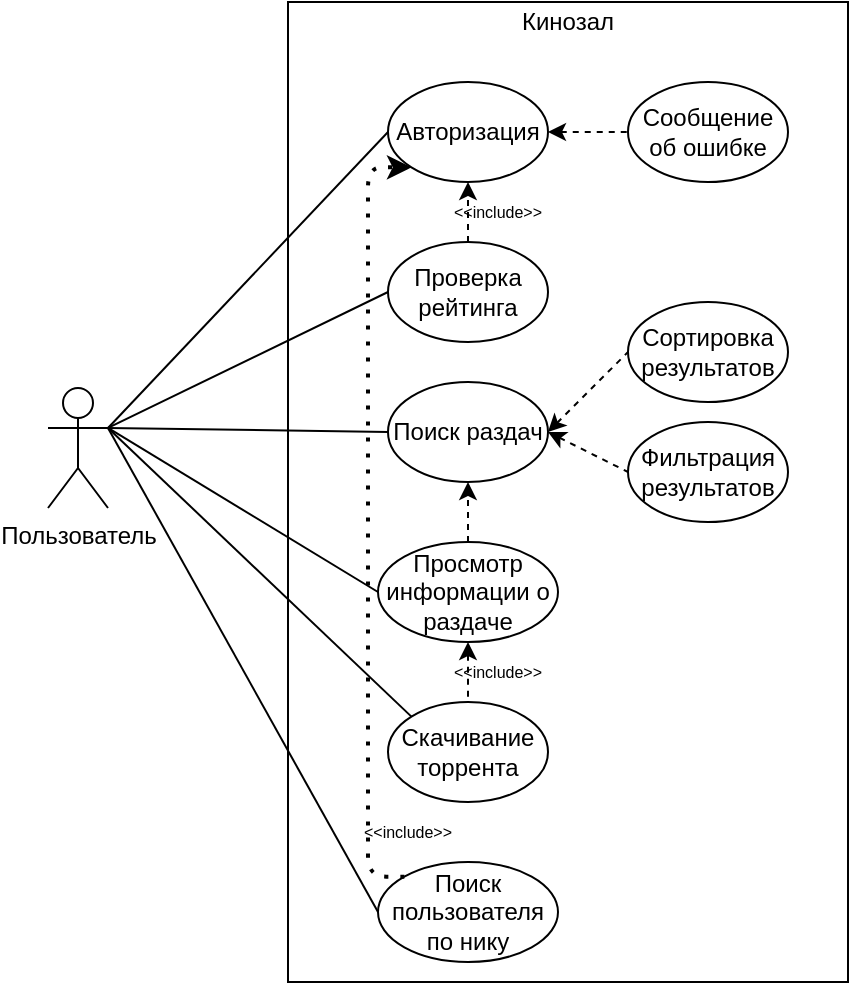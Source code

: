 <mxfile version="13.8.0" type="device"><diagram id="NdgotXNriXLIu50uAcod" name="Page-1"><mxGraphModel dx="788" dy="454" grid="1" gridSize="10" guides="1" tooltips="1" connect="1" arrows="1" fold="1" page="1" pageScale="1" pageWidth="850" pageHeight="1100" math="0" shadow="0"><root><mxCell id="0"/><mxCell id="1" parent="0"/><mxCell id="jqbstgjeOCV-jRLIEqy_-1" value="&lt;div&gt;Пользователь&lt;/div&gt;" style="shape=umlActor;verticalLabelPosition=bottom;verticalAlign=top;html=1;outlineConnect=0;" vertex="1" parent="1"><mxGeometry x="80" y="313" width="30" height="60" as="geometry"/></mxCell><mxCell id="jqbstgjeOCV-jRLIEqy_-2" value="" style="rounded=0;whiteSpace=wrap;html=1;" vertex="1" parent="1"><mxGeometry x="200" y="120" width="280" height="490" as="geometry"/></mxCell><mxCell id="jqbstgjeOCV-jRLIEqy_-3" value="&lt;div&gt;Кинозал&lt;/div&gt;" style="text;html=1;strokeColor=none;fillColor=none;align=center;verticalAlign=middle;whiteSpace=wrap;rounded=0;" vertex="1" parent="1"><mxGeometry x="320" y="120" width="40" height="20" as="geometry"/></mxCell><mxCell id="jqbstgjeOCV-jRLIEqy_-4" value="&lt;div&gt;Авторизация&lt;/div&gt;" style="ellipse;whiteSpace=wrap;html=1;" vertex="1" parent="1"><mxGeometry x="250" y="160" width="80" height="50" as="geometry"/></mxCell><mxCell id="jqbstgjeOCV-jRLIEqy_-5" value="" style="endArrow=none;html=1;entryX=0;entryY=0.5;entryDx=0;entryDy=0;exitX=1;exitY=0.333;exitDx=0;exitDy=0;exitPerimeter=0;" edge="1" parent="1" source="jqbstgjeOCV-jRLIEqy_-1" target="jqbstgjeOCV-jRLIEqy_-4"><mxGeometry width="50" height="50" relative="1" as="geometry"><mxPoint x="190" y="600" as="sourcePoint"/><mxPoint x="240" y="550" as="targetPoint"/></mxGeometry></mxCell><mxCell id="jqbstgjeOCV-jRLIEqy_-7" value="Проверка рейтинга" style="ellipse;whiteSpace=wrap;html=1;" vertex="1" parent="1"><mxGeometry x="250" y="240" width="80" height="50" as="geometry"/></mxCell><mxCell id="jqbstgjeOCV-jRLIEqy_-8" value="" style="endArrow=none;html=1;entryX=0;entryY=0.5;entryDx=0;entryDy=0;exitX=1;exitY=0.333;exitDx=0;exitDy=0;exitPerimeter=0;" edge="1" parent="1" source="jqbstgjeOCV-jRLIEqy_-1" target="jqbstgjeOCV-jRLIEqy_-7"><mxGeometry width="50" height="50" relative="1" as="geometry"><mxPoint x="190" y="600" as="sourcePoint"/><mxPoint x="240" y="550" as="targetPoint"/></mxGeometry></mxCell><mxCell id="jqbstgjeOCV-jRLIEqy_-10" value="Поиск раздач" style="ellipse;whiteSpace=wrap;html=1;" vertex="1" parent="1"><mxGeometry x="250" y="310" width="80" height="50" as="geometry"/></mxCell><mxCell id="jqbstgjeOCV-jRLIEqy_-11" value="" style="endArrow=none;html=1;entryX=0;entryY=0.5;entryDx=0;entryDy=0;exitX=1;exitY=0.333;exitDx=0;exitDy=0;exitPerimeter=0;" edge="1" parent="1" source="jqbstgjeOCV-jRLIEqy_-1" target="jqbstgjeOCV-jRLIEqy_-10"><mxGeometry width="50" height="50" relative="1" as="geometry"><mxPoint x="190" y="600" as="sourcePoint"/><mxPoint x="240" y="550" as="targetPoint"/></mxGeometry></mxCell><mxCell id="jqbstgjeOCV-jRLIEqy_-13" value="Сообщение об ошибке" style="ellipse;whiteSpace=wrap;html=1;" vertex="1" parent="1"><mxGeometry x="370" y="160" width="80" height="50" as="geometry"/></mxCell><mxCell id="jqbstgjeOCV-jRLIEqy_-14" value="" style="endArrow=none;dashed=1;html=1;entryX=0;entryY=0.5;entryDx=0;entryDy=0;exitX=1;exitY=0.5;exitDx=0;exitDy=0;endFill=0;startArrow=classic;startFill=1;" edge="1" parent="1" source="jqbstgjeOCV-jRLIEqy_-4" target="jqbstgjeOCV-jRLIEqy_-13"><mxGeometry width="50" height="50" relative="1" as="geometry"><mxPoint x="310" y="470" as="sourcePoint"/><mxPoint x="360" y="420" as="targetPoint"/></mxGeometry></mxCell><mxCell id="jqbstgjeOCV-jRLIEqy_-17" value="Фильтрация результатов" style="ellipse;whiteSpace=wrap;html=1;" vertex="1" parent="1"><mxGeometry x="370" y="330" width="80" height="50" as="geometry"/></mxCell><mxCell id="jqbstgjeOCV-jRLIEqy_-18" value="" style="endArrow=none;dashed=1;html=1;entryX=0;entryY=0.5;entryDx=0;entryDy=0;exitX=1;exitY=0.5;exitDx=0;exitDy=0;startArrow=classic;startFill=1;" edge="1" parent="1" source="jqbstgjeOCV-jRLIEqy_-10" target="jqbstgjeOCV-jRLIEqy_-17"><mxGeometry width="50" height="50" relative="1" as="geometry"><mxPoint x="300" y="410" as="sourcePoint"/><mxPoint x="350" y="360" as="targetPoint"/></mxGeometry></mxCell><mxCell id="jqbstgjeOCV-jRLIEqy_-19" value="Сортировка результатов" style="ellipse;whiteSpace=wrap;html=1;" vertex="1" parent="1"><mxGeometry x="370" y="270" width="80" height="50" as="geometry"/></mxCell><mxCell id="jqbstgjeOCV-jRLIEqy_-20" value="" style="endArrow=none;dashed=1;html=1;entryX=0;entryY=0.5;entryDx=0;entryDy=0;exitX=1;exitY=0.5;exitDx=0;exitDy=0;startArrow=classic;startFill=1;" edge="1" parent="1" source="jqbstgjeOCV-jRLIEqy_-10" target="jqbstgjeOCV-jRLIEqy_-19"><mxGeometry width="50" height="50" relative="1" as="geometry"><mxPoint x="300" y="440" as="sourcePoint"/><mxPoint x="350" y="390" as="targetPoint"/></mxGeometry></mxCell><mxCell id="jqbstgjeOCV-jRLIEqy_-21" value="" style="endArrow=classic;dashed=1;html=1;exitX=0.5;exitY=0;exitDx=0;exitDy=0;entryX=0.5;entryY=1;entryDx=0;entryDy=0;endFill=1;" edge="1" parent="1" source="jqbstgjeOCV-jRLIEqy_-7" target="jqbstgjeOCV-jRLIEqy_-4"><mxGeometry width="50" height="50" relative="1" as="geometry"><mxPoint x="300" y="420" as="sourcePoint"/><mxPoint x="350" y="370" as="targetPoint"/></mxGeometry></mxCell><mxCell id="jqbstgjeOCV-jRLIEqy_-22" value="&amp;lt;&amp;lt;include&amp;gt;&amp;gt;" style="text;html=1;strokeColor=none;fillColor=none;align=center;verticalAlign=middle;whiteSpace=wrap;rounded=0;fontSize=8;" vertex="1" parent="1"><mxGeometry x="290" y="220" width="30" height="10" as="geometry"/></mxCell><mxCell id="jqbstgjeOCV-jRLIEqy_-25" value="Просмотр информации о раздаче" style="ellipse;whiteSpace=wrap;html=1;" vertex="1" parent="1"><mxGeometry x="245" y="390" width="90" height="50" as="geometry"/></mxCell><mxCell id="jqbstgjeOCV-jRLIEqy_-26" value="" style="endArrow=none;html=1;fontSize=8;exitX=1;exitY=0.333;exitDx=0;exitDy=0;exitPerimeter=0;entryX=0;entryY=0.5;entryDx=0;entryDy=0;" edge="1" parent="1" source="jqbstgjeOCV-jRLIEqy_-1" target="jqbstgjeOCV-jRLIEqy_-25"><mxGeometry width="50" height="50" relative="1" as="geometry"><mxPoint x="340" y="390" as="sourcePoint"/><mxPoint x="390" y="340" as="targetPoint"/></mxGeometry></mxCell><mxCell id="jqbstgjeOCV-jRLIEqy_-29" value="" style="endArrow=classic;dashed=1;html=1;fontSize=8;entryX=0.5;entryY=1;entryDx=0;entryDy=0;exitX=0.5;exitY=0;exitDx=0;exitDy=0;endFill=1;" edge="1" parent="1" source="jqbstgjeOCV-jRLIEqy_-25" target="jqbstgjeOCV-jRLIEqy_-10"><mxGeometry width="50" height="50" relative="1" as="geometry"><mxPoint x="340" y="390" as="sourcePoint"/><mxPoint x="390" y="340" as="targetPoint"/></mxGeometry></mxCell><mxCell id="jqbstgjeOCV-jRLIEqy_-30" value="Скачивание торрента" style="ellipse;whiteSpace=wrap;html=1;" vertex="1" parent="1"><mxGeometry x="250" y="470" width="80" height="50" as="geometry"/></mxCell><mxCell id="jqbstgjeOCV-jRLIEqy_-31" value="" style="endArrow=none;dashed=1;html=1;fontSize=8;entryX=0.5;entryY=0;entryDx=0;entryDy=0;exitX=0.5;exitY=1;exitDx=0;exitDy=0;startArrow=classic;startFill=1;" edge="1" parent="1" source="jqbstgjeOCV-jRLIEqy_-25" target="jqbstgjeOCV-jRLIEqy_-30"><mxGeometry width="50" height="50" relative="1" as="geometry"><mxPoint x="340" y="420" as="sourcePoint"/><mxPoint x="390" y="370" as="targetPoint"/></mxGeometry></mxCell><mxCell id="jqbstgjeOCV-jRLIEqy_-33" value="Поиск пользователя по нику" style="ellipse;whiteSpace=wrap;html=1;" vertex="1" parent="1"><mxGeometry x="245" y="550" width="90" height="50" as="geometry"/></mxCell><mxCell id="jqbstgjeOCV-jRLIEqy_-34" value="" style="endArrow=none;html=1;fontSize=8;fontColor=#FF0000;entryX=0;entryY=0.5;entryDx=0;entryDy=0;exitX=1;exitY=0.333;exitDx=0;exitDy=0;exitPerimeter=0;" edge="1" parent="1" source="jqbstgjeOCV-jRLIEqy_-1" target="jqbstgjeOCV-jRLIEqy_-33"><mxGeometry width="50" height="50" relative="1" as="geometry"><mxPoint x="340" y="430" as="sourcePoint"/><mxPoint x="390" y="380" as="targetPoint"/></mxGeometry></mxCell><mxCell id="jqbstgjeOCV-jRLIEqy_-35" value="" style="endArrow=classic;dashed=1;html=1;dashPattern=1 3;strokeWidth=2;fontSize=8;fontColor=#FF0000;entryX=0;entryY=1;entryDx=0;entryDy=0;exitX=0;exitY=0;exitDx=0;exitDy=0;edgeStyle=elbowEdgeStyle;endFill=1;" edge="1" parent="1" source="jqbstgjeOCV-jRLIEqy_-33" target="jqbstgjeOCV-jRLIEqy_-4"><mxGeometry width="50" height="50" relative="1" as="geometry"><mxPoint x="340" y="430" as="sourcePoint"/><mxPoint x="390" y="380" as="targetPoint"/><Array as="points"><mxPoint x="240" y="340"/></Array></mxGeometry></mxCell><mxCell id="jqbstgjeOCV-jRLIEqy_-36" value="&amp;lt;&amp;lt;include&amp;gt;&amp;gt;" style="text;html=1;strokeColor=none;fillColor=none;align=center;verticalAlign=middle;whiteSpace=wrap;rounded=0;fontSize=8;" vertex="1" parent="1"><mxGeometry x="245" y="530" width="30" height="10" as="geometry"/></mxCell><mxCell id="jqbstgjeOCV-jRLIEqy_-37" value="" style="endArrow=none;html=1;fontSize=8;fontColor=#FF0000;exitX=1;exitY=0.333;exitDx=0;exitDy=0;exitPerimeter=0;entryX=0;entryY=0;entryDx=0;entryDy=0;" edge="1" parent="1" source="jqbstgjeOCV-jRLIEqy_-1" target="jqbstgjeOCV-jRLIEqy_-30"><mxGeometry width="50" height="50" relative="1" as="geometry"><mxPoint x="340" y="340" as="sourcePoint"/><mxPoint x="380" y="400" as="targetPoint"/></mxGeometry></mxCell><mxCell id="jqbstgjeOCV-jRLIEqy_-39" value="&amp;lt;&amp;lt;include&amp;gt;&amp;gt;" style="text;html=1;strokeColor=none;fillColor=none;align=center;verticalAlign=middle;whiteSpace=wrap;rounded=0;fontSize=8;" vertex="1" parent="1"><mxGeometry x="290" y="450" width="30" height="10" as="geometry"/></mxCell></root></mxGraphModel></diagram></mxfile>